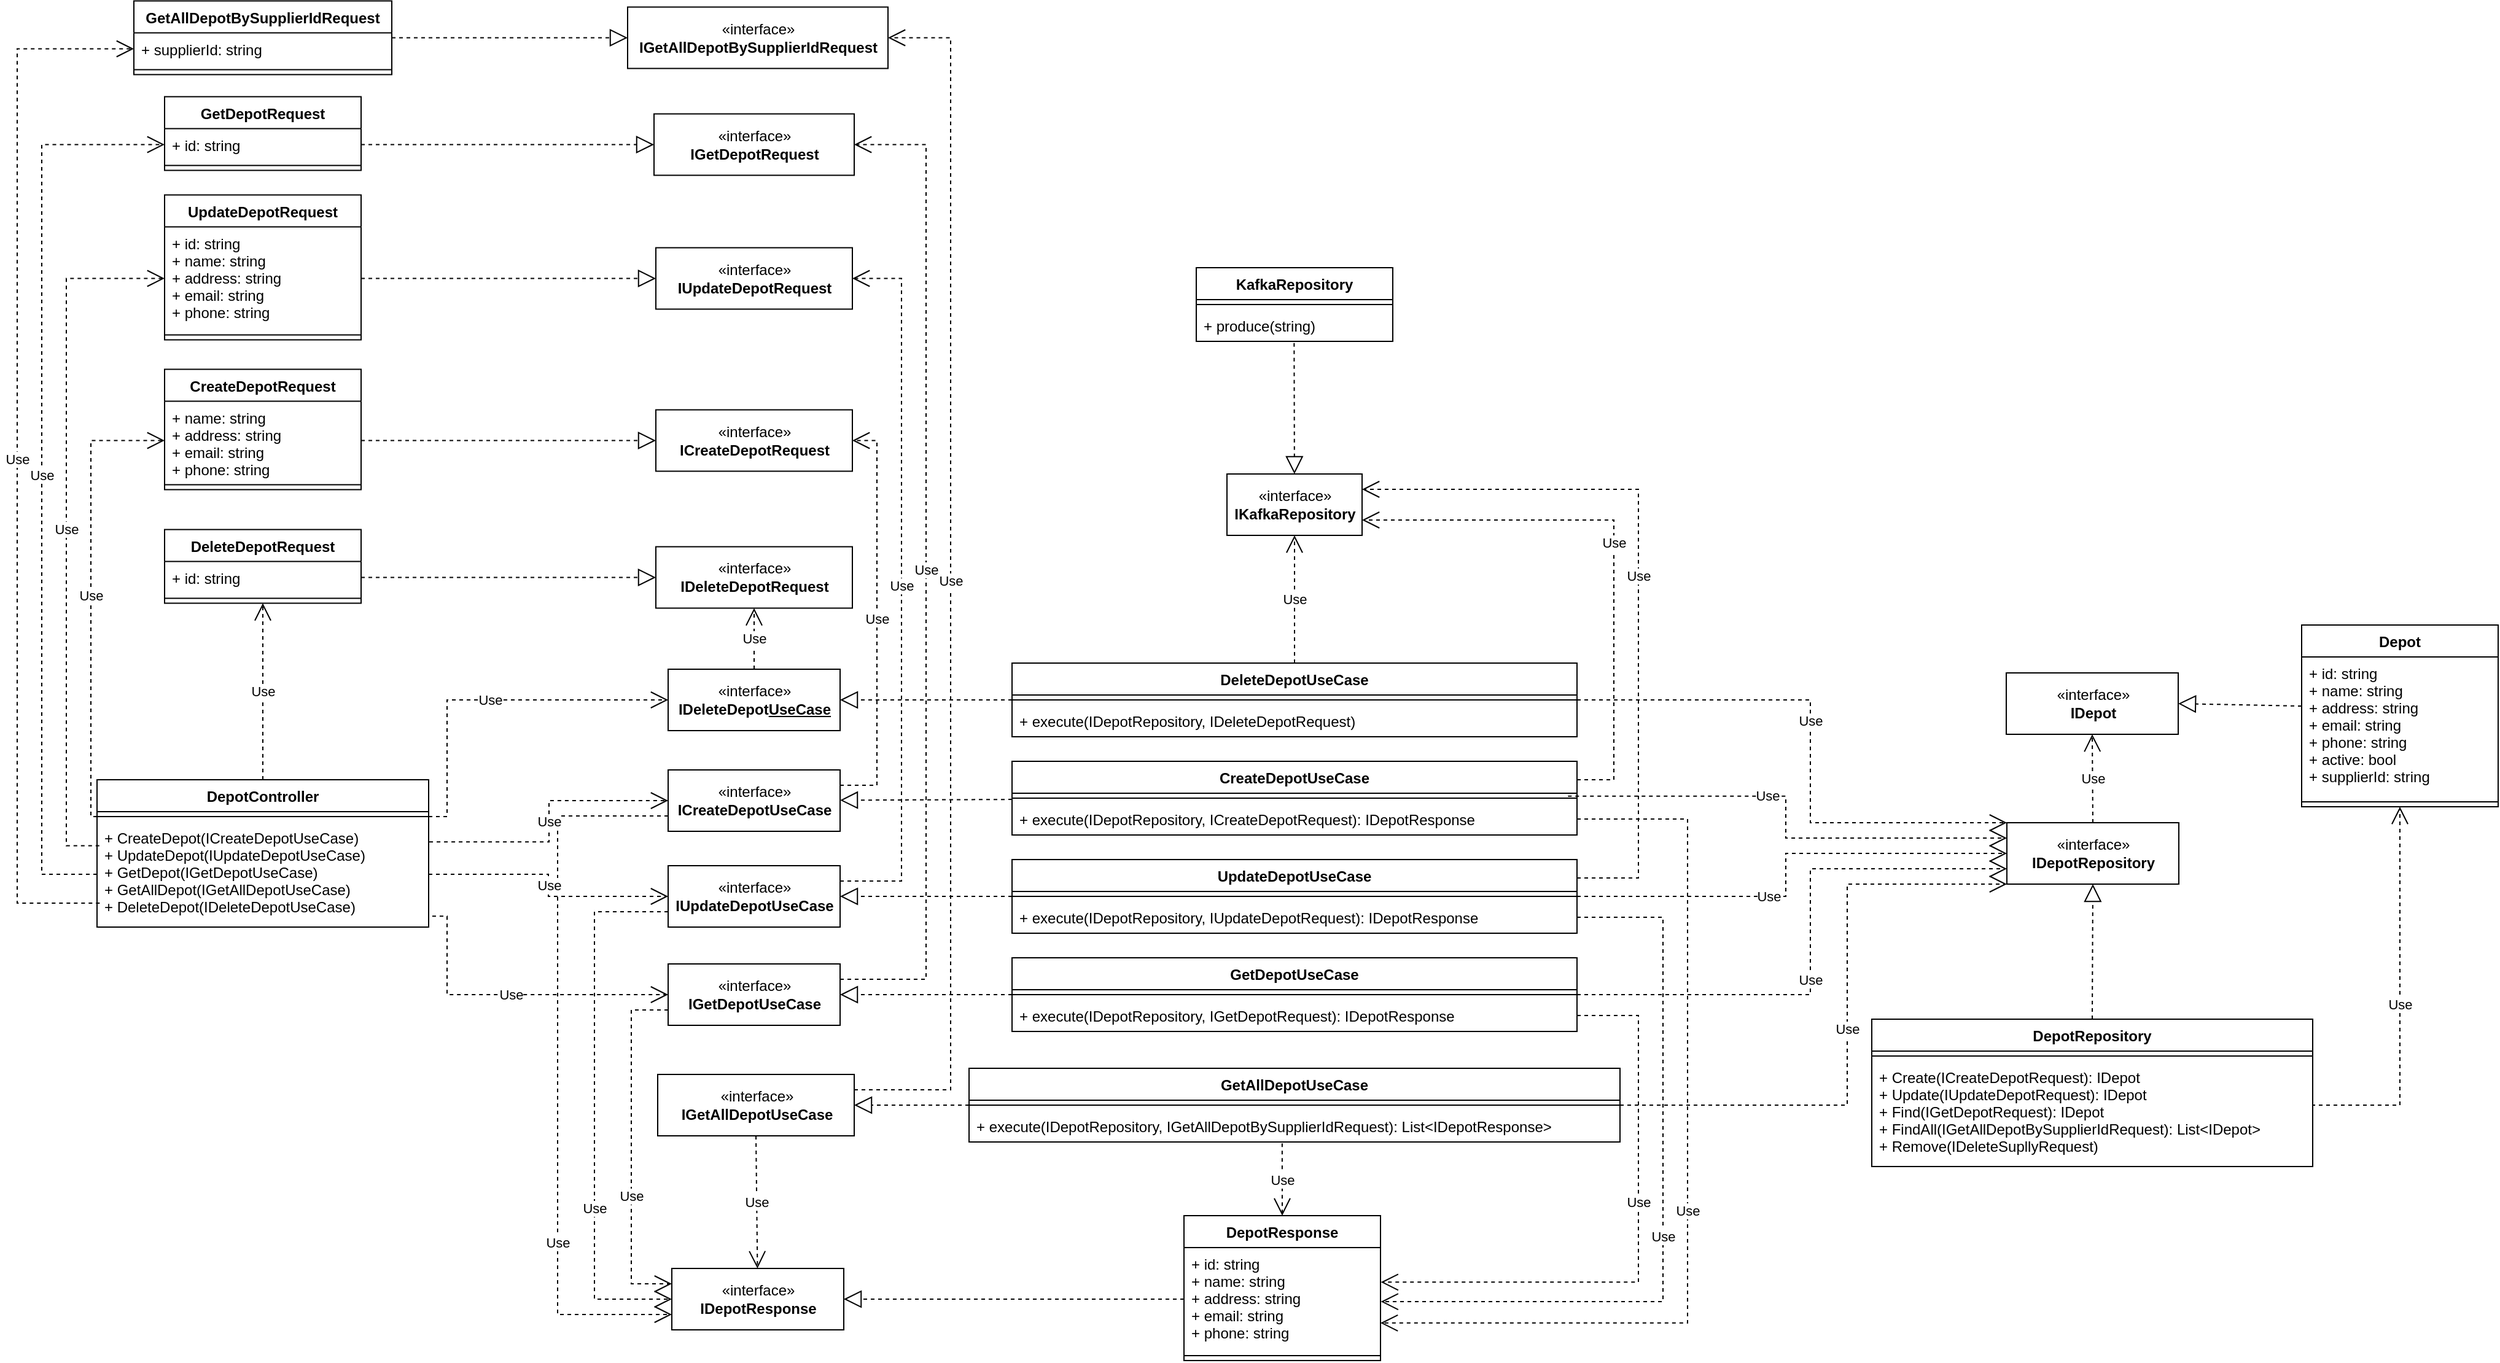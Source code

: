 <mxfile version="17.4.1" type="device"><diagram id="U5v0scINlblWdNUU003D" name="Page-1"><mxGraphModel dx="3669" dy="3368" grid="1" gridSize="10" guides="1" tooltips="1" connect="1" arrows="1" fold="1" page="1" pageScale="1" pageWidth="827" pageHeight="1169" math="0" shadow="0"><root><mxCell id="0"/><mxCell id="1" parent="0"/><mxCell id="iIxhcLEdPc7JmjUrjDiL-1" value="" style="endArrow=block;dashed=1;endFill=0;endSize=12;html=1;rounded=0;exitX=0;exitY=0.5;exitDx=0;exitDy=0;entryX=1;entryY=0.5;entryDx=0;entryDy=0;" parent="1" source="iIxhcLEdPc7JmjUrjDiL-48" target="iIxhcLEdPc7JmjUrjDiL-2" edge="1"><mxGeometry width="160" relative="1" as="geometry"><mxPoint x="-690" y="-1327" as="sourcePoint"/><mxPoint x="-260" y="-1120" as="targetPoint"/></mxGeometry></mxCell><mxCell id="iIxhcLEdPc7JmjUrjDiL-2" value="«interface»&lt;br&gt;&lt;b&gt;IDepotResponse&lt;/b&gt;" style="html=1;" parent="1" vertex="1"><mxGeometry x="-897" y="-1297" width="140" height="50" as="geometry"/></mxCell><mxCell id="iIxhcLEdPc7JmjUrjDiL-3" value="" style="endArrow=block;dashed=1;endFill=0;endSize=12;html=1;rounded=0;" parent="1" source="iIxhcLEdPc7JmjUrjDiL-10" target="iIxhcLEdPc7JmjUrjDiL-21" edge="1"><mxGeometry width="160" relative="1" as="geometry"><mxPoint x="-330" y="-1570" as="sourcePoint"/><mxPoint x="-170" y="-1570" as="targetPoint"/></mxGeometry></mxCell><mxCell id="iIxhcLEdPc7JmjUrjDiL-4" value="" style="endArrow=block;dashed=1;endFill=0;endSize=12;html=1;rounded=0;" parent="1" source="iIxhcLEdPc7JmjUrjDiL-7" target="iIxhcLEdPc7JmjUrjDiL-20" edge="1"><mxGeometry width="160" relative="1" as="geometry"><mxPoint x="-680" y="-1610" as="sourcePoint"/><mxPoint x="-520" y="-1610" as="targetPoint"/></mxGeometry></mxCell><mxCell id="iIxhcLEdPc7JmjUrjDiL-5" value="" style="endArrow=block;dashed=1;endFill=0;endSize=12;html=1;rounded=0;" parent="1" source="iIxhcLEdPc7JmjUrjDiL-13" target="iIxhcLEdPc7JmjUrjDiL-22" edge="1"><mxGeometry width="160" relative="1" as="geometry"><mxPoint x="-330" y="-1570" as="sourcePoint"/><mxPoint x="-170" y="-1570" as="targetPoint"/></mxGeometry></mxCell><mxCell id="iIxhcLEdPc7JmjUrjDiL-6" value="" style="endArrow=block;dashed=1;endFill=0;endSize=12;html=1;rounded=0;" parent="1" source="iIxhcLEdPc7JmjUrjDiL-16" target="iIxhcLEdPc7JmjUrjDiL-23" edge="1"><mxGeometry width="160" relative="1" as="geometry"><mxPoint x="-330" y="-1570" as="sourcePoint"/><mxPoint x="-170" y="-1570" as="targetPoint"/></mxGeometry></mxCell><mxCell id="iIxhcLEdPc7JmjUrjDiL-7" value="CreateDepotUseCase" style="swimlane;fontStyle=1;align=center;verticalAlign=top;childLayout=stackLayout;horizontal=1;startSize=26;horizontalStack=0;resizeParent=1;resizeParentMax=0;resizeLast=0;collapsible=1;marginBottom=0;" parent="1" vertex="1"><mxGeometry x="-620" y="-1710" width="460" height="60" as="geometry"/></mxCell><mxCell id="iIxhcLEdPc7JmjUrjDiL-8" value="" style="line;strokeWidth=1;fillColor=none;align=left;verticalAlign=middle;spacingTop=-1;spacingLeft=3;spacingRight=3;rotatable=0;labelPosition=right;points=[];portConstraint=eastwest;" parent="iIxhcLEdPc7JmjUrjDiL-7" vertex="1"><mxGeometry y="26" width="460" height="8" as="geometry"/></mxCell><mxCell id="iIxhcLEdPc7JmjUrjDiL-9" value="+ execute(IDepotRepository, ICreateDepotRequest): IDepotResponse" style="text;strokeColor=none;fillColor=none;align=left;verticalAlign=top;spacingLeft=4;spacingRight=4;overflow=hidden;rotatable=0;points=[[0,0.5],[1,0.5]];portConstraint=eastwest;" parent="iIxhcLEdPc7JmjUrjDiL-7" vertex="1"><mxGeometry y="34" width="460" height="26" as="geometry"/></mxCell><mxCell id="iIxhcLEdPc7JmjUrjDiL-10" value="UpdateDepotUseCase" style="swimlane;fontStyle=1;align=center;verticalAlign=top;childLayout=stackLayout;horizontal=1;startSize=26;horizontalStack=0;resizeParent=1;resizeParentMax=0;resizeLast=0;collapsible=1;marginBottom=0;" parent="1" vertex="1"><mxGeometry x="-620" y="-1630" width="460" height="60" as="geometry"/></mxCell><mxCell id="iIxhcLEdPc7JmjUrjDiL-11" value="" style="line;strokeWidth=1;fillColor=none;align=left;verticalAlign=middle;spacingTop=-1;spacingLeft=3;spacingRight=3;rotatable=0;labelPosition=right;points=[];portConstraint=eastwest;" parent="iIxhcLEdPc7JmjUrjDiL-10" vertex="1"><mxGeometry y="26" width="460" height="8" as="geometry"/></mxCell><mxCell id="iIxhcLEdPc7JmjUrjDiL-12" value="+ execute(IDepotRepository, IUpdateDepotRequest): IDepotResponse" style="text;strokeColor=none;fillColor=none;align=left;verticalAlign=top;spacingLeft=4;spacingRight=4;overflow=hidden;rotatable=0;points=[[0,0.5],[1,0.5]];portConstraint=eastwest;" parent="iIxhcLEdPc7JmjUrjDiL-10" vertex="1"><mxGeometry y="34" width="460" height="26" as="geometry"/></mxCell><mxCell id="iIxhcLEdPc7JmjUrjDiL-13" value="GetDepotUseCase" style="swimlane;fontStyle=1;align=center;verticalAlign=top;childLayout=stackLayout;horizontal=1;startSize=26;horizontalStack=0;resizeParent=1;resizeParentMax=0;resizeLast=0;collapsible=1;marginBottom=0;" parent="1" vertex="1"><mxGeometry x="-620" y="-1550" width="460" height="60" as="geometry"/></mxCell><mxCell id="iIxhcLEdPc7JmjUrjDiL-14" value="" style="line;strokeWidth=1;fillColor=none;align=left;verticalAlign=middle;spacingTop=-1;spacingLeft=3;spacingRight=3;rotatable=0;labelPosition=right;points=[];portConstraint=eastwest;" parent="iIxhcLEdPc7JmjUrjDiL-13" vertex="1"><mxGeometry y="26" width="460" height="8" as="geometry"/></mxCell><mxCell id="iIxhcLEdPc7JmjUrjDiL-15" value="+ execute(IDepotRepository, IGetDepotRequest): IDepotResponse" style="text;strokeColor=none;fillColor=none;align=left;verticalAlign=top;spacingLeft=4;spacingRight=4;overflow=hidden;rotatable=0;points=[[0,0.5],[1,0.5]];portConstraint=eastwest;" parent="iIxhcLEdPc7JmjUrjDiL-13" vertex="1"><mxGeometry y="34" width="460" height="26" as="geometry"/></mxCell><mxCell id="iIxhcLEdPc7JmjUrjDiL-16" value="DeleteDepotUseCase" style="swimlane;fontStyle=1;align=center;verticalAlign=top;childLayout=stackLayout;horizontal=1;startSize=26;horizontalStack=0;resizeParent=1;resizeParentMax=0;resizeLast=0;collapsible=1;marginBottom=0;" parent="1" vertex="1"><mxGeometry x="-620" y="-1790" width="460" height="60" as="geometry"/></mxCell><mxCell id="iIxhcLEdPc7JmjUrjDiL-17" value="" style="line;strokeWidth=1;fillColor=none;align=left;verticalAlign=middle;spacingTop=-1;spacingLeft=3;spacingRight=3;rotatable=0;labelPosition=right;points=[];portConstraint=eastwest;" parent="iIxhcLEdPc7JmjUrjDiL-16" vertex="1"><mxGeometry y="26" width="460" height="8" as="geometry"/></mxCell><mxCell id="iIxhcLEdPc7JmjUrjDiL-18" value="+ execute(IDepotRepository, IDeleteDepotRequest)" style="text;strokeColor=none;fillColor=none;align=left;verticalAlign=top;spacingLeft=4;spacingRight=4;overflow=hidden;rotatable=0;points=[[0,0.5],[1,0.5]];portConstraint=eastwest;" parent="iIxhcLEdPc7JmjUrjDiL-16" vertex="1"><mxGeometry y="34" width="460" height="26" as="geometry"/></mxCell><mxCell id="iIxhcLEdPc7JmjUrjDiL-19" value="&lt;span style=&quot;color: rgba(0 , 0 , 0 , 0) ; font-family: monospace ; font-size: 0px&quot;&gt;%3CmxGraphModel%3E%3Croot%3E%3CmxCell%20id%3D%220%22%2F%3E%3CmxCell%20id%3D%221%22%20parent%3D%220%22%2F%3E%3CmxCell%20id%3D%222%22%20value%3D%22%C2%ABinterface%C2%BB%26lt%3Bbr%26gt%3B%26lt%3Bb%26gt%3BICreateDepotRequest%26lt%3B%2Fb%26gt%3B%22%20style%3D%22html%3D1%3B%22%20vertex%3D%221%22%20parent%3D%221%22%3E%3CmxGeometry%20x%3D%22-1110%22%20y%3D%22-2160%22%20width%3D%22140%22%20height%3D%2250%22%20as%3D%22geometry%22%2F%3E%3C%2FmxCell%3E%3CmxCell%20id%3D%223%22%20value%3D%22%C2%ABinterface%C2%BB%26lt%3Bbr%26gt%3B%26lt%3Bb%26gt%3BIGetDepotRequest%26lt%3B%2Fb%26gt%3B%22%20style%3D%22html%3D1%3B%22%20vertex%3D%221%22%20parent%3D%221%22%3E%3CmxGeometry%20x%3D%22-1110%22%20y%3D%22-2040%22%20width%3D%22140%22%20height%3D%2250%22%20as%3D%22geometry%22%2F%3E%3C%2FmxCell%3E%3CmxCell%20id%3D%224%22%20value%3D%22%C2%ABinterface%C2%BB%26lt%3Bbr%26gt%3B%26lt%3Bb%26gt%3BIUpdateDepotR%26lt%3B%2Fb%26gt%3B%26lt%3Bspan%20style%3D%26quot%3Bcolor%3A%20rgba(0%20%2C%200%20%2C%200%20%2C%200)%20%3B%20font-family%3A%20monospace%20%3B%20font-size%3A%200px%26quot%3B%26gt%3B%253CmxGraphModel%253E%253Croot%253E%253CmxCell%2520id%253D%25220%2522%252F%253E%253CmxCell%2520id%253D%25221%2522%2520parent%253D%25220%2522%252F%253E%253CmxCell%2520id%253D%25222%2522%2520value%253D%2522%25C2%25ABinterface%25C2%25BB%2526lt%253Bbr%2526gt%253B%2526lt%253Bb%2526gt%253BICreateDepotRequest%2526lt%253B%252Fb%2526gt%253B%2522%2520style%253D%2522html%253D1%253B%2522%2520vertex%253D%25221%2522%2520parent%253D%25221%2522%253E%253CmxGeometry%2520x%253D%2522-790%2522%2520y%253D%2522-1310%2522%2520width%253D%2522140%2522%2520height%253D%252250%2522%2520as%253D%2522geometry%2522%252F%253E%253C%252FmxCell%253E%253C%252Froot%253E%253C%252FmxGraphModel%253E%26lt%3B%2Fspan%26gt%3B%26lt%3Bb%26gt%3B%26lt%3Bbr%26gt%3Bequest%26lt%3B%2Fb%26gt%3B%22%20style%3D%22html%3D1%3B%22%20vertex%3D%221%22%20parent%3D%221%22%3E%3CmxGeometry%20x%3D%22-1110%22%20y%3D%22-2100%22%20width%3D%22140%22%20height%3D%2250%22%20as%3D%22geometry%22%2F%3E%3C%2FmxCell%3E%3CmxCell%20id%3D%225%22%20value%3D%22%C2%ABinterface%C2%BB%26lt%3Bbr%26gt%3B%26lt%3Bb%26gt%3BIDeleteDepotRequest%26lt%3B%2Fb%26gt%3B%22%20style%3D%22html%3D1%3B%22%20vertex%3D%221%22%20parent%3D%221%22%3E%3CmxGeometry%20x%3D%22-1110%22%20y%3D%22-1980%22%20width%3D%22140%22%20height%3D%2250%22%20as%3D%22geometry%22%2F%3E%3C%2FmxCell%3E%3C%2Froot%3E%3C%2FmxGraphModel%3E&lt;/span&gt;" style="html=1;strokeColor=none;resizeWidth=1;resizeHeight=1;fillColor=none;part=1;connectable=0;allowArrows=0;deletable=0;" parent="1" vertex="1"><mxGeometry x="-940" y="-1800" width="230.0" height="224" as="geometry"><mxPoint y="30" as="offset"/></mxGeometry></mxCell><mxCell id="iIxhcLEdPc7JmjUrjDiL-20" value="«interface»&lt;br&gt;&lt;b&gt;ICreateDepotUseCase&lt;/b&gt;" style="html=1;" parent="1" vertex="1"><mxGeometry x="-900" y="-1703" width="140" height="50" as="geometry"/></mxCell><mxCell id="iIxhcLEdPc7JmjUrjDiL-21" value="«interface»&lt;br&gt;&lt;b&gt;IUpdateDepotUseCase&lt;/b&gt;&lt;span style=&quot;color: rgba(0 , 0 , 0 , 0) ; font-family: monospace ; font-size: 0px&quot;&gt;%3CmxGraphModel%3E%3Croot%3E%3CmxCell%20id%3D%220%22%2F%3E%3CmxCell%20id%3D%221%22%20parent%3D%220%22%2F%3E%3CmxCell%20id%3D%222%22%20value%3D%22%C2%ABinterface%C2%BB%26lt%3Bbr%26gt%3B%26lt%3Bb%26gt%3BICreateDepotRequest%26lt%3B%2Fb%26gt%3B%22%20style%3D%22html%3D1%3B%22%20vertex%3D%221%22%20parent%3D%221%22%3E%3CmxGeometry%20x%3D%22-790%22%20y%3D%22-1310%22%20width%3D%22140%22%20height%3D%2250%22%20as%3D%22geometry%22%2F%3E%3C%2FmxCell%3E%3C%2Froot%3E%3C%2FmxGraphMom&lt;/span&gt;&lt;b&gt;&lt;br&gt;&lt;/b&gt;" style="html=1;" parent="1" vertex="1"><mxGeometry x="-900" y="-1625" width="140" height="50" as="geometry"/></mxCell><mxCell id="iIxhcLEdPc7JmjUrjDiL-22" value="«interface»&lt;br&gt;&lt;b&gt;IGetDepotUseCase&lt;/b&gt;" style="html=1;" parent="1" vertex="1"><mxGeometry x="-900" y="-1545" width="140" height="50" as="geometry"/></mxCell><mxCell id="iIxhcLEdPc7JmjUrjDiL-23" value="«interface»&lt;br&gt;&lt;b&gt;IDeleteDepot&lt;u&gt;UseCase&lt;/u&gt;&lt;/b&gt;" style="html=1;" parent="1" vertex="1"><mxGeometry x="-900" y="-1785" width="140" height="50" as="geometry"/></mxCell><mxCell id="iIxhcLEdPc7JmjUrjDiL-24" value="Use" style="endArrow=open;endSize=12;dashed=1;html=1;rounded=0;exitX=0;exitY=0.75;exitDx=0;exitDy=0;edgeStyle=elbowEdgeStyle;entryX=0;entryY=0.75;entryDx=0;entryDy=0;" parent="1" source="iIxhcLEdPc7JmjUrjDiL-20" target="iIxhcLEdPc7JmjUrjDiL-2" edge="1"><mxGeometry x="0.485" width="160" relative="1" as="geometry"><mxPoint x="-1180" y="-1650" as="sourcePoint"/><mxPoint x="-930" y="-1260" as="targetPoint"/><Array as="points"><mxPoint x="-990" y="-1620"/><mxPoint x="-980" y="-1400"/><mxPoint x="-910" y="-1220"/><mxPoint x="-930" y="-1430"/><mxPoint x="-920" y="-1670"/><mxPoint x="-910" y="-1690"/><mxPoint x="-900" y="-1570"/></Array><mxPoint as="offset"/></mxGeometry></mxCell><mxCell id="iIxhcLEdPc7JmjUrjDiL-25" value="Use" style="endArrow=open;endSize=12;dashed=1;html=1;rounded=0;exitX=0;exitY=0.75;exitDx=0;exitDy=0;edgeStyle=elbowEdgeStyle;entryX=0;entryY=0.5;entryDx=0;entryDy=0;" parent="1" source="iIxhcLEdPc7JmjUrjDiL-21" target="iIxhcLEdPc7JmjUrjDiL-2" edge="1"><mxGeometry x="0.376" width="160" relative="1" as="geometry"><mxPoint x="-1040" y="-1460" as="sourcePoint"/><mxPoint x="-950" y="-1240" as="targetPoint"/><Array as="points"><mxPoint x="-960" y="-1410"/><mxPoint x="-950" y="-1450"/><mxPoint x="-950" y="-1420"/><mxPoint x="-930" y="-1500"/><mxPoint x="-920" y="-1529"/></Array><mxPoint as="offset"/></mxGeometry></mxCell><mxCell id="iIxhcLEdPc7JmjUrjDiL-26" value="Use" style="endArrow=open;endSize=12;dashed=1;html=1;rounded=0;exitX=0;exitY=0.75;exitDx=0;exitDy=0;edgeStyle=elbowEdgeStyle;entryX=0;entryY=0.25;entryDx=0;entryDy=0;" parent="1" source="iIxhcLEdPc7JmjUrjDiL-22" target="iIxhcLEdPc7JmjUrjDiL-2" edge="1"><mxGeometry x="0.264" width="160" relative="1" as="geometry"><mxPoint x="-1040" y="-1460" as="sourcePoint"/><mxPoint x="-970" y="-1190" as="targetPoint"/><Array as="points"><mxPoint x="-930" y="-1400"/><mxPoint x="-830" y="-1380"/><mxPoint x="-940" y="-1400"/><mxPoint x="-970" y="-1390"/><mxPoint x="-990" y="-1410"/><mxPoint x="-950" y="-1490"/><mxPoint x="-940" y="-1490"/></Array><mxPoint as="offset"/></mxGeometry></mxCell><mxCell id="iIxhcLEdPc7JmjUrjDiL-27" value="Use" style="endArrow=open;endSize=12;dashed=1;html=1;rounded=0;exitX=0.984;exitY=0.3;exitDx=0;exitDy=0;entryX=0;entryY=0.25;entryDx=0;entryDy=0;edgeStyle=elbowEdgeStyle;exitPerimeter=0;" parent="1" source="iIxhcLEdPc7JmjUrjDiL-8" target="iIxhcLEdPc7JmjUrjDiL-74" edge="1"><mxGeometry x="-0.17" width="160" relative="1" as="geometry"><mxPoint x="-330" y="-1660" as="sourcePoint"/><mxPoint x="-170" y="-1660" as="targetPoint"/><Array as="points"><mxPoint x="10" y="-1660"/><mxPoint x="10" y="-1730"/></Array><mxPoint as="offset"/></mxGeometry></mxCell><mxCell id="iIxhcLEdPc7JmjUrjDiL-28" value="Use" style="endArrow=open;endSize=12;dashed=1;html=1;rounded=0;exitX=1;exitY=0.5;exitDx=0;exitDy=0;entryX=0;entryY=0.5;entryDx=0;entryDy=0;edgeStyle=elbowEdgeStyle;" parent="1" source="iIxhcLEdPc7JmjUrjDiL-10" target="iIxhcLEdPc7JmjUrjDiL-74" edge="1"><mxGeometry x="-0.193" width="160" relative="1" as="geometry"><mxPoint x="-320" y="-1650" as="sourcePoint"/><mxPoint x="-160" y="-1650" as="targetPoint"/><Array as="points"><mxPoint x="10" y="-1620"/></Array><mxPoint as="offset"/></mxGeometry></mxCell><mxCell id="iIxhcLEdPc7JmjUrjDiL-29" value="Use" style="endArrow=open;endSize=12;dashed=1;html=1;rounded=0;exitX=1;exitY=0.5;exitDx=0;exitDy=0;entryX=0;entryY=0.75;entryDx=0;entryDy=0;edgeStyle=elbowEdgeStyle;" parent="1" source="iIxhcLEdPc7JmjUrjDiL-13" target="iIxhcLEdPc7JmjUrjDiL-74" edge="1"><mxGeometry x="-0.104" width="160" relative="1" as="geometry"><mxPoint x="-310" y="-1640" as="sourcePoint"/><mxPoint x="-150" y="-1640" as="targetPoint"/><Array as="points"><mxPoint x="30" y="-1550"/><mxPoint x="-20" y="-1630"/><mxPoint x="-270" y="-1630"/></Array><mxPoint as="offset"/></mxGeometry></mxCell><mxCell id="iIxhcLEdPc7JmjUrjDiL-30" value="Use" style="endArrow=open;endSize=12;dashed=1;html=1;rounded=0;edgeStyle=elbowEdgeStyle;exitX=1;exitY=0.5;exitDx=0;exitDy=0;entryX=0;entryY=0;entryDx=0;entryDy=0;" parent="1" source="iIxhcLEdPc7JmjUrjDiL-16" target="iIxhcLEdPc7JmjUrjDiL-74" edge="1"><mxGeometry x="-0.08" width="160" relative="1" as="geometry"><mxPoint x="-290" y="-1560" as="sourcePoint"/><mxPoint x="140" y="-1760" as="targetPoint"/><Array as="points"><mxPoint x="30" y="-1700"/><mxPoint x="20" y="-1570"/></Array><mxPoint as="offset"/></mxGeometry></mxCell><mxCell id="iIxhcLEdPc7JmjUrjDiL-31" value="DeleteDepotRequest" style="swimlane;fontStyle=1;align=center;verticalAlign=top;childLayout=stackLayout;horizontal=1;startSize=26;horizontalStack=0;resizeParent=1;resizeParentMax=0;resizeLast=0;collapsible=1;marginBottom=0;" parent="1" vertex="1"><mxGeometry x="-1310" y="-1898.75" width="160" height="60" as="geometry"/></mxCell><mxCell id="iIxhcLEdPc7JmjUrjDiL-32" value="+ id: string" style="text;strokeColor=none;fillColor=none;align=left;verticalAlign=top;spacingLeft=4;spacingRight=4;overflow=hidden;rotatable=0;points=[[0,0.5],[1,0.5]];portConstraint=eastwest;" parent="iIxhcLEdPc7JmjUrjDiL-31" vertex="1"><mxGeometry y="26" width="160" height="26" as="geometry"/></mxCell><mxCell id="iIxhcLEdPc7JmjUrjDiL-33" value="" style="line;strokeWidth=1;fillColor=none;align=left;verticalAlign=middle;spacingTop=-1;spacingLeft=3;spacingRight=3;rotatable=0;labelPosition=right;points=[];portConstraint=eastwest;" parent="iIxhcLEdPc7JmjUrjDiL-31" vertex="1"><mxGeometry y="52" width="160" height="8" as="geometry"/></mxCell><mxCell id="iIxhcLEdPc7JmjUrjDiL-34" style="edgeStyle=elbowEdgeStyle;rounded=0;orthogonalLoop=1;jettySize=auto;html=1;exitX=0.5;exitY=0;exitDx=0;exitDy=0;" parent="1" source="iIxhcLEdPc7JmjUrjDiL-31" target="iIxhcLEdPc7JmjUrjDiL-31" edge="1"><mxGeometry relative="1" as="geometry"/></mxCell><mxCell id="iIxhcLEdPc7JmjUrjDiL-35" value="GetDepotRequest" style="swimlane;fontStyle=1;align=center;verticalAlign=top;childLayout=stackLayout;horizontal=1;startSize=26;horizontalStack=0;resizeParent=1;resizeParentMax=0;resizeLast=0;collapsible=1;marginBottom=0;" parent="1" vertex="1"><mxGeometry x="-1310" y="-2251.25" width="160" height="60" as="geometry"/></mxCell><mxCell id="iIxhcLEdPc7JmjUrjDiL-36" value="+ id: string" style="text;strokeColor=none;fillColor=none;align=left;verticalAlign=top;spacingLeft=4;spacingRight=4;overflow=hidden;rotatable=0;points=[[0,0.5],[1,0.5]];portConstraint=eastwest;" parent="iIxhcLEdPc7JmjUrjDiL-35" vertex="1"><mxGeometry y="26" width="160" height="26" as="geometry"/></mxCell><mxCell id="iIxhcLEdPc7JmjUrjDiL-37" value="" style="line;strokeWidth=1;fillColor=none;align=left;verticalAlign=middle;spacingTop=-1;spacingLeft=3;spacingRight=3;rotatable=0;labelPosition=right;points=[];portConstraint=eastwest;" parent="iIxhcLEdPc7JmjUrjDiL-35" vertex="1"><mxGeometry y="52" width="160" height="8" as="geometry"/></mxCell><mxCell id="iIxhcLEdPc7JmjUrjDiL-38" value="UpdateDepotRequest" style="swimlane;fontStyle=1;align=center;verticalAlign=top;childLayout=stackLayout;horizontal=1;startSize=26;horizontalStack=0;resizeParent=1;resizeParentMax=0;resizeLast=0;collapsible=1;marginBottom=0;" parent="1" vertex="1"><mxGeometry x="-1310" y="-2171.25" width="160" height="118" as="geometry"/></mxCell><mxCell id="iIxhcLEdPc7JmjUrjDiL-39" value="+ id: string&#10;+ name: string&#10;+ address: string&#10;+ email: string&#10;+ phone: string" style="text;strokeColor=none;fillColor=none;align=left;verticalAlign=top;spacingLeft=4;spacingRight=4;overflow=hidden;rotatable=0;points=[[0,0.5],[1,0.5]];portConstraint=eastwest;" parent="iIxhcLEdPc7JmjUrjDiL-38" vertex="1"><mxGeometry y="26" width="160" height="84" as="geometry"/></mxCell><mxCell id="iIxhcLEdPc7JmjUrjDiL-40" value="" style="line;strokeWidth=1;fillColor=none;align=left;verticalAlign=middle;spacingTop=-1;spacingLeft=3;spacingRight=3;rotatable=0;labelPosition=right;points=[];portConstraint=eastwest;" parent="iIxhcLEdPc7JmjUrjDiL-38" vertex="1"><mxGeometry y="110" width="160" height="8" as="geometry"/></mxCell><mxCell id="iIxhcLEdPc7JmjUrjDiL-41" value="CreateDepotRequest" style="swimlane;fontStyle=1;align=center;verticalAlign=top;childLayout=stackLayout;horizontal=1;startSize=26;horizontalStack=0;resizeParent=1;resizeParentMax=0;resizeLast=0;collapsible=1;marginBottom=0;" parent="1" vertex="1"><mxGeometry x="-1310" y="-2029.25" width="160" height="98" as="geometry"/></mxCell><mxCell id="iIxhcLEdPc7JmjUrjDiL-42" value="+ name: string&#10;+ address: string&#10;+ email: string&#10;+ phone: string" style="text;strokeColor=none;fillColor=none;align=left;verticalAlign=top;spacingLeft=4;spacingRight=4;overflow=hidden;rotatable=0;points=[[0,0.5],[1,0.5]];portConstraint=eastwest;" parent="iIxhcLEdPc7JmjUrjDiL-41" vertex="1"><mxGeometry y="26" width="160" height="64" as="geometry"/></mxCell><mxCell id="iIxhcLEdPc7JmjUrjDiL-43" value="" style="line;strokeWidth=1;fillColor=none;align=left;verticalAlign=middle;spacingTop=-1;spacingLeft=3;spacingRight=3;rotatable=0;labelPosition=right;points=[];portConstraint=eastwest;" parent="iIxhcLEdPc7JmjUrjDiL-41" vertex="1"><mxGeometry y="90" width="160" height="8" as="geometry"/></mxCell><mxCell id="iIxhcLEdPc7JmjUrjDiL-44" value="Use" style="endArrow=open;endSize=12;dashed=1;html=1;rounded=0;exitX=1;exitY=0.5;exitDx=0;exitDy=0;entryX=1.002;entryY=0.335;entryDx=0;entryDy=0;edgeStyle=elbowEdgeStyle;entryPerimeter=0;" parent="1" source="iIxhcLEdPc7JmjUrjDiL-15" target="iIxhcLEdPc7JmjUrjDiL-48" edge="1"><mxGeometry x="-0.153" width="160" relative="1" as="geometry"><mxPoint x="-470" y="-1460" as="sourcePoint"/><mxPoint x="-530" y="-1402" as="targetPoint"/><Array as="points"><mxPoint x="-110" y="-1450"/><mxPoint x="-100" y="-1470"/><mxPoint x="-120" y="-1390"/><mxPoint x="-510" y="-1450"/><mxPoint x="-500" y="-1500"/></Array><mxPoint as="offset"/></mxGeometry></mxCell><mxCell id="iIxhcLEdPc7JmjUrjDiL-45" value="Use" style="endArrow=open;endSize=12;dashed=1;html=1;rounded=0;exitX=1;exitY=0.5;exitDx=0;exitDy=0;entryX=1.002;entryY=0.524;entryDx=0;entryDy=0;edgeStyle=elbowEdgeStyle;entryPerimeter=0;" parent="1" source="iIxhcLEdPc7JmjUrjDiL-12" target="iIxhcLEdPc7JmjUrjDiL-48" edge="1"><mxGeometry x="0.077" width="160" relative="1" as="geometry"><mxPoint x="-540" y="-1540" as="sourcePoint"/><mxPoint x="-530" y="-1387" as="targetPoint"/><Array as="points"><mxPoint x="-90" y="-1560"/><mxPoint x="-110" y="-1560"/><mxPoint x="-120" y="-1410"/><mxPoint x="-130" y="-1440"/><mxPoint x="-140" y="-1480"/><mxPoint x="-480" y="-1500"/></Array><mxPoint as="offset"/></mxGeometry></mxCell><mxCell id="iIxhcLEdPc7JmjUrjDiL-46" value="Use" style="endArrow=open;endSize=12;dashed=1;html=1;rounded=0;exitX=1;exitY=0.5;exitDx=0;exitDy=0;entryX=1;entryY=0.731;entryDx=0;entryDy=0;edgeStyle=elbowEdgeStyle;entryPerimeter=0;" parent="1" source="iIxhcLEdPc7JmjUrjDiL-9" target="iIxhcLEdPc7JmjUrjDiL-48" edge="1"><mxGeometry x="0.093" width="160" relative="1" as="geometry"><mxPoint x="-400" y="-1470" as="sourcePoint"/><mxPoint x="-530" y="-1379.5" as="targetPoint"/><Array as="points"><mxPoint x="-70" y="-1470"/><mxPoint x="-90" y="-1480"/><mxPoint x="-110" y="-1630"/><mxPoint x="-250" y="-1560"/><mxPoint x="-460" y="-1550"/></Array><mxPoint y="-1" as="offset"/></mxGeometry></mxCell><mxCell id="iIxhcLEdPc7JmjUrjDiL-47" value="DepotResponse" style="swimlane;fontStyle=1;align=center;verticalAlign=top;childLayout=stackLayout;horizontal=1;startSize=26;horizontalStack=0;resizeParent=1;resizeParentMax=0;resizeLast=0;collapsible=1;marginBottom=0;" parent="1" vertex="1"><mxGeometry x="-480" y="-1340" width="160" height="118" as="geometry"/></mxCell><mxCell id="iIxhcLEdPc7JmjUrjDiL-48" value="+ id: string&#10;+ name: string&#10;+ address: string&#10;+ email: string&#10;+ phone: string" style="text;strokeColor=none;fillColor=none;align=left;verticalAlign=top;spacingLeft=4;spacingRight=4;overflow=hidden;rotatable=0;points=[[0,0.5],[1,0.5]];portConstraint=eastwest;" parent="iIxhcLEdPc7JmjUrjDiL-47" vertex="1"><mxGeometry y="26" width="160" height="84" as="geometry"/></mxCell><mxCell id="iIxhcLEdPc7JmjUrjDiL-49" value="" style="line;strokeWidth=1;fillColor=none;align=left;verticalAlign=middle;spacingTop=-1;spacingLeft=3;spacingRight=3;rotatable=0;labelPosition=right;points=[];portConstraint=eastwest;" parent="iIxhcLEdPc7JmjUrjDiL-47" vertex="1"><mxGeometry y="110" width="160" height="8" as="geometry"/></mxCell><mxCell id="iIxhcLEdPc7JmjUrjDiL-50" value="Use" style="endArrow=open;endSize=12;dashed=1;html=1;rounded=0;exitX=0.5;exitY=0;exitDx=0;exitDy=0;entryX=0.5;entryY=1;entryDx=0;entryDy=0;" parent="1" source="iIxhcLEdPc7JmjUrjDiL-74" target="iIxhcLEdPc7JmjUrjDiL-75" edge="1"><mxGeometry width="160" relative="1" as="geometry"><mxPoint x="-18.5" y="-1760" as="sourcePoint"/><mxPoint x="-10" y="-1840" as="targetPoint"/></mxGeometry></mxCell><mxCell id="iIxhcLEdPc7JmjUrjDiL-51" value="«interface»&lt;br&gt;&lt;b&gt;IDeleteDepotRequest&lt;/b&gt;" style="html=1;" parent="1" vertex="1"><mxGeometry x="-910" y="-1884.75" width="160" height="50" as="geometry"/></mxCell><mxCell id="iIxhcLEdPc7JmjUrjDiL-52" value="«interface»&lt;br&gt;&lt;b&gt;ICreateDepotRequest&lt;/b&gt;" style="html=1;" parent="1" vertex="1"><mxGeometry x="-910" y="-1996.25" width="160" height="50" as="geometry"/></mxCell><mxCell id="iIxhcLEdPc7JmjUrjDiL-53" value="«interface»&lt;br&gt;&lt;b&gt;IUpdateDepotR&lt;/b&gt;&lt;span style=&quot;color: rgba(0 , 0 , 0 , 0) ; font-family: monospace ; font-size: 0px&quot;&gt;3CmxGraphModel%3E%3Croot%3E%3CmxCell%20id%3D%220%22%2F%3E%3CmxCell%20id%3D%221%22%20parent%3D%220%22%2F%3E%3CmxCell%20id%3D%222%22%20value%3D%22%C2%ABinterface%C2%BB%26lt%3Bbr%26gt%3B%26lt%3Bb%26gt%3BICreateDepotRequest%26lt%3B%2Fb%26gt%3B%22%20style%3D%22html%3D1%3B%22%20vertex%3D%221%22%20parent%3D%221%22%3E%3CmxGeometry%20x%3D%22-790%22%20y%3D%22-1310%22%20width%3D%22140%22%20height%3D%2250%22%20as%3D%22geometry%22%2F%3E%3C%2FmxCell%3E%3C%2Froot%3E%3C%2FmxGraphModel%3E&lt;/span&gt;&lt;b&gt;equest&lt;/b&gt;" style="html=1;" parent="1" vertex="1"><mxGeometry x="-910" y="-2128.25" width="160" height="50" as="geometry"/></mxCell><mxCell id="iIxhcLEdPc7JmjUrjDiL-54" value="«interface»&lt;br&gt;&lt;b&gt;IGetDepotRequest&lt;/b&gt;" style="html=1;" parent="1" vertex="1"><mxGeometry x="-911.5" y="-2237.25" width="163" height="50" as="geometry"/></mxCell><mxCell id="iIxhcLEdPc7JmjUrjDiL-55" value="Use" style="endArrow=open;endSize=12;dashed=1;html=1;rounded=0;entryX=0.5;entryY=1;entryDx=0;entryDy=0;exitX=0.5;exitY=0;exitDx=0;exitDy=0;" parent="1" source="iIxhcLEdPc7JmjUrjDiL-23" target="iIxhcLEdPc7JmjUrjDiL-51" edge="1"><mxGeometry width="160" relative="1" as="geometry"><mxPoint x="-830" y="-1830" as="sourcePoint"/><mxPoint x="-670" y="-1830" as="targetPoint"/></mxGeometry></mxCell><mxCell id="iIxhcLEdPc7JmjUrjDiL-56" value="DepotController" style="swimlane;fontStyle=1;align=center;verticalAlign=top;childLayout=stackLayout;horizontal=1;startSize=26;horizontalStack=0;resizeParent=1;resizeParentMax=0;resizeLast=0;collapsible=1;marginBottom=0;" parent="1" vertex="1"><mxGeometry x="-1365" y="-1695" width="270" height="120" as="geometry"/></mxCell><mxCell id="iIxhcLEdPc7JmjUrjDiL-57" value="" style="line;strokeWidth=1;fillColor=none;align=left;verticalAlign=middle;spacingTop=-1;spacingLeft=3;spacingRight=3;rotatable=0;labelPosition=right;points=[];portConstraint=eastwest;" parent="iIxhcLEdPc7JmjUrjDiL-56" vertex="1"><mxGeometry y="26" width="270" height="8" as="geometry"/></mxCell><mxCell id="iIxhcLEdPc7JmjUrjDiL-58" value="+ CreateDepot(ICreateDepotUseCase)&#10;+ UpdateDepot(IUpdateDepotUseCase)&#10;+ GetDepot(IGetDepotUseCase)&#10;+ GetAllDepot(IGetAllDepotUseCase)&#10;+ DeleteDepot(IDeleteDepotUseCase)" style="text;strokeColor=none;fillColor=none;align=left;verticalAlign=top;spacingLeft=4;spacingRight=4;overflow=hidden;rotatable=0;points=[[0,0.5],[1,0.5]];portConstraint=eastwest;" parent="iIxhcLEdPc7JmjUrjDiL-56" vertex="1"><mxGeometry y="34" width="270" height="86" as="geometry"/></mxCell><mxCell id="iIxhcLEdPc7JmjUrjDiL-59" value="" style="endArrow=block;dashed=1;endFill=0;endSize=12;html=1;rounded=0;entryX=0;entryY=0.5;entryDx=0;entryDy=0;" parent="1" source="iIxhcLEdPc7JmjUrjDiL-36" target="iIxhcLEdPc7JmjUrjDiL-54" edge="1"><mxGeometry width="160" relative="1" as="geometry"><mxPoint x="-1120" y="-2231.25" as="sourcePoint"/><mxPoint x="-960" y="-2231.25" as="targetPoint"/></mxGeometry></mxCell><mxCell id="iIxhcLEdPc7JmjUrjDiL-60" value="" style="endArrow=block;dashed=1;endFill=0;endSize=12;html=1;rounded=0;exitX=1;exitY=0.5;exitDx=0;exitDy=0;entryX=0;entryY=0.5;entryDx=0;entryDy=0;" parent="1" source="iIxhcLEdPc7JmjUrjDiL-39" target="iIxhcLEdPc7JmjUrjDiL-53" edge="1"><mxGeometry width="160" relative="1" as="geometry"><mxPoint x="-1100" y="-2101.25" as="sourcePoint"/><mxPoint x="-940" y="-2101.25" as="targetPoint"/></mxGeometry></mxCell><mxCell id="iIxhcLEdPc7JmjUrjDiL-61" value="" style="endArrow=block;dashed=1;endFill=0;endSize=12;html=1;rounded=0;exitX=1;exitY=0.5;exitDx=0;exitDy=0;entryX=0;entryY=0.5;entryDx=0;entryDy=0;" parent="1" source="iIxhcLEdPc7JmjUrjDiL-42" target="iIxhcLEdPc7JmjUrjDiL-52" edge="1"><mxGeometry width="160" relative="1" as="geometry"><mxPoint x="-1270" y="-2021.25" as="sourcePoint"/><mxPoint x="-1110" y="-2021.25" as="targetPoint"/></mxGeometry></mxCell><mxCell id="iIxhcLEdPc7JmjUrjDiL-62" value="" style="endArrow=block;dashed=1;endFill=0;endSize=12;html=1;rounded=0;exitX=1;exitY=0.5;exitDx=0;exitDy=0;" parent="1" source="iIxhcLEdPc7JmjUrjDiL-32" target="iIxhcLEdPc7JmjUrjDiL-51" edge="1"><mxGeometry width="160" relative="1" as="geometry"><mxPoint x="-1130" y="-1851.25" as="sourcePoint"/><mxPoint x="-970" y="-1851.25" as="targetPoint"/></mxGeometry></mxCell><mxCell id="iIxhcLEdPc7JmjUrjDiL-63" value="Use" style="endArrow=open;endSize=12;dashed=1;html=1;rounded=0;exitX=1;exitY=0.25;exitDx=0;exitDy=0;entryX=1;entryY=0.5;entryDx=0;entryDy=0;edgeStyle=elbowEdgeStyle;" parent="1" source="iIxhcLEdPc7JmjUrjDiL-20" target="iIxhcLEdPc7JmjUrjDiL-52" edge="1"><mxGeometry width="160" relative="1" as="geometry"><mxPoint x="-630" y="-1870" as="sourcePoint"/><mxPoint x="-470" y="-1870" as="targetPoint"/><Array as="points"><mxPoint x="-730" y="-1860"/></Array></mxGeometry></mxCell><mxCell id="iIxhcLEdPc7JmjUrjDiL-64" value="Use" style="endArrow=open;endSize=12;dashed=1;html=1;rounded=0;exitX=1;exitY=0.25;exitDx=0;exitDy=0;entryX=1;entryY=0.5;entryDx=0;entryDy=0;edgeStyle=elbowEdgeStyle;" parent="1" source="iIxhcLEdPc7JmjUrjDiL-21" target="iIxhcLEdPc7JmjUrjDiL-53" edge="1"><mxGeometry width="160" relative="1" as="geometry"><mxPoint x="-560" y="-1880" as="sourcePoint"/><mxPoint x="-400" y="-1880" as="targetPoint"/><Array as="points"><mxPoint x="-710" y="-1930"/><mxPoint x="-700" y="-1887"/></Array></mxGeometry></mxCell><mxCell id="iIxhcLEdPc7JmjUrjDiL-65" value="Use" style="endArrow=open;endSize=12;dashed=1;html=1;rounded=0;exitX=1;exitY=0.25;exitDx=0;exitDy=0;entryX=1;entryY=0.5;entryDx=0;entryDy=0;edgeStyle=elbowEdgeStyle;" parent="1" source="iIxhcLEdPc7JmjUrjDiL-22" target="iIxhcLEdPc7JmjUrjDiL-54" edge="1"><mxGeometry width="160" relative="1" as="geometry"><mxPoint x="-570" y="-1920" as="sourcePoint"/><mxPoint x="-410" y="-1920" as="targetPoint"/><Array as="points"><mxPoint x="-690" y="-1930"/><mxPoint x="-680" y="-1930"/><mxPoint x="-670" y="-1900"/></Array></mxGeometry></mxCell><mxCell id="iIxhcLEdPc7JmjUrjDiL-66" value="Use" style="endArrow=open;endSize=12;dashed=1;html=1;rounded=0;exitX=0.5;exitY=0;exitDx=0;exitDy=0;entryX=0.5;entryY=1;entryDx=0;entryDy=0;" parent="1" source="iIxhcLEdPc7JmjUrjDiL-56" target="iIxhcLEdPc7JmjUrjDiL-31" edge="1"><mxGeometry width="160" relative="1" as="geometry"><mxPoint x="-1290" y="-1770" as="sourcePoint"/><mxPoint x="-1130" y="-1770" as="targetPoint"/></mxGeometry></mxCell><mxCell id="iIxhcLEdPc7JmjUrjDiL-67" value="Use" style="endArrow=open;endSize=12;dashed=1;html=1;rounded=0;exitX=0;exitY=0.25;exitDx=0;exitDy=0;entryX=0;entryY=0.5;entryDx=0;entryDy=0;edgeStyle=elbowEdgeStyle;" parent="1" source="iIxhcLEdPc7JmjUrjDiL-56" target="iIxhcLEdPc7JmjUrjDiL-42" edge="1"><mxGeometry width="160" relative="1" as="geometry"><mxPoint x="-1440" y="-1780" as="sourcePoint"/><mxPoint x="-1280" y="-1780" as="targetPoint"/><Array as="points"><mxPoint x="-1370" y="-1850"/><mxPoint x="-1360" y="-1770"/><mxPoint x="-1350" y="-1840"/></Array></mxGeometry></mxCell><mxCell id="iIxhcLEdPc7JmjUrjDiL-68" value="Use" style="endArrow=open;endSize=12;dashed=1;html=1;rounded=0;entryX=0;entryY=0.5;entryDx=0;entryDy=0;edgeStyle=elbowEdgeStyle;exitX=0.007;exitY=0.229;exitDx=0;exitDy=0;exitPerimeter=0;" parent="1" source="iIxhcLEdPc7JmjUrjDiL-58" target="iIxhcLEdPc7JmjUrjDiL-39" edge="1"><mxGeometry width="160" relative="1" as="geometry"><mxPoint x="-1320" y="-1647" as="sourcePoint"/><mxPoint x="-1340" y="-1590" as="targetPoint"/><Array as="points"><mxPoint x="-1390" y="-1900"/></Array></mxGeometry></mxCell><mxCell id="iIxhcLEdPc7JmjUrjDiL-69" value="Use" style="endArrow=open;endSize=12;dashed=1;html=1;rounded=0;entryX=0;entryY=0.5;entryDx=0;entryDy=0;exitX=0;exitY=0.5;exitDx=0;exitDy=0;edgeStyle=elbowEdgeStyle;" parent="1" source="iIxhcLEdPc7JmjUrjDiL-58" target="iIxhcLEdPc7JmjUrjDiL-36" edge="1"><mxGeometry width="160" relative="1" as="geometry"><mxPoint x="-1410" y="-1590" as="sourcePoint"/><mxPoint x="-1250" y="-1590" as="targetPoint"/><Array as="points"><mxPoint x="-1410" y="-1770"/><mxPoint x="-1400" y="-1940"/></Array></mxGeometry></mxCell><mxCell id="iIxhcLEdPc7JmjUrjDiL-70" value="Use" style="endArrow=open;endSize=12;dashed=1;html=1;rounded=0;exitX=1;exitY=0.25;exitDx=0;exitDy=0;entryX=0;entryY=0.5;entryDx=0;entryDy=0;edgeStyle=elbowEdgeStyle;" parent="1" source="iIxhcLEdPc7JmjUrjDiL-56" target="iIxhcLEdPc7JmjUrjDiL-23" edge="1"><mxGeometry width="160" relative="1" as="geometry"><mxPoint x="-1150" y="-1560" as="sourcePoint"/><mxPoint x="-990" y="-1560" as="targetPoint"/><Array as="points"><mxPoint x="-1080" y="-1690"/><mxPoint x="-1100" y="-1710"/></Array></mxGeometry></mxCell><mxCell id="iIxhcLEdPc7JmjUrjDiL-71" value="Use" style="endArrow=open;endSize=12;dashed=1;html=1;rounded=0;exitX=1.002;exitY=0.193;exitDx=0;exitDy=0;entryX=0;entryY=0.5;entryDx=0;entryDy=0;edgeStyle=elbowEdgeStyle;exitPerimeter=0;" parent="1" source="iIxhcLEdPc7JmjUrjDiL-58" target="iIxhcLEdPc7JmjUrjDiL-20" edge="1"><mxGeometry width="160" relative="1" as="geometry"><mxPoint x="-1160" y="-1647" as="sourcePoint"/><mxPoint x="-990" y="-1550" as="targetPoint"/></mxGeometry></mxCell><mxCell id="iIxhcLEdPc7JmjUrjDiL-72" value="Use" style="endArrow=open;endSize=12;dashed=1;html=1;rounded=0;entryX=0;entryY=0.5;entryDx=0;entryDy=0;edgeStyle=elbowEdgeStyle;exitX=1;exitY=0.5;exitDx=0;exitDy=0;" parent="1" source="iIxhcLEdPc7JmjUrjDiL-58" target="iIxhcLEdPc7JmjUrjDiL-21" edge="1"><mxGeometry width="160" relative="1" as="geometry"><mxPoint x="-1120" y="-1600" as="sourcePoint"/><mxPoint x="-950" y="-1600" as="targetPoint"/></mxGeometry></mxCell><mxCell id="iIxhcLEdPc7JmjUrjDiL-73" value="Use" style="endArrow=open;endSize=12;dashed=1;html=1;rounded=0;exitX=1.011;exitY=0.897;exitDx=0;exitDy=0;entryX=0;entryY=0.5;entryDx=0;entryDy=0;edgeStyle=elbowEdgeStyle;exitPerimeter=0;" parent="1" source="iIxhcLEdPc7JmjUrjDiL-58" target="iIxhcLEdPc7JmjUrjDiL-22" edge="1"><mxGeometry width="160" relative="1" as="geometry"><mxPoint x="-1160" y="-1580" as="sourcePoint"/><mxPoint x="-1000" y="-1580" as="targetPoint"/><Array as="points"><mxPoint x="-1080" y="-1550"/></Array></mxGeometry></mxCell><mxCell id="iIxhcLEdPc7JmjUrjDiL-74" value="«interface»&lt;br&gt;&lt;b&gt;IDepotRepository&lt;/b&gt;" style="html=1;" parent="1" vertex="1"><mxGeometry x="190" y="-1660" width="140" height="50" as="geometry"/></mxCell><mxCell id="iIxhcLEdPc7JmjUrjDiL-75" value="«interface»&lt;br&gt;&lt;b&gt;IDepot&lt;/b&gt;" style="html=1;" parent="1" vertex="1"><mxGeometry x="189.5" y="-1782" width="140" height="50" as="geometry"/></mxCell><mxCell id="iIxhcLEdPc7JmjUrjDiL-76" value="DepotRepository" style="swimlane;fontStyle=1;align=center;verticalAlign=top;childLayout=stackLayout;horizontal=1;startSize=26;horizontalStack=0;resizeParent=1;resizeParentMax=0;resizeLast=0;collapsible=1;marginBottom=0;" parent="1" vertex="1"><mxGeometry x="80" y="-1500" width="359" height="120" as="geometry"/></mxCell><mxCell id="iIxhcLEdPc7JmjUrjDiL-77" value="" style="line;strokeWidth=1;fillColor=none;align=left;verticalAlign=middle;spacingTop=-1;spacingLeft=3;spacingRight=3;rotatable=0;labelPosition=right;points=[];portConstraint=eastwest;" parent="iIxhcLEdPc7JmjUrjDiL-76" vertex="1"><mxGeometry y="26" width="359" height="8" as="geometry"/></mxCell><mxCell id="iIxhcLEdPc7JmjUrjDiL-78" value="+ Create(ICreateDepotRequest): IDepot&#10;+ Update(IUpdateDepotRequest): IDepot&#10;+ Find(IGetDepotRequest): IDepot&#10;+ FindAll(IGetAllDepotBySupplierIdRequest): List&lt;IDepot&gt;&#10;+ Remove(IDeleteSupllyRequest)" style="text;strokeColor=none;fillColor=none;align=left;verticalAlign=top;spacingLeft=4;spacingRight=4;overflow=hidden;rotatable=0;points=[[0,0.5],[1,0.5]];portConstraint=eastwest;" parent="iIxhcLEdPc7JmjUrjDiL-76" vertex="1"><mxGeometry y="34" width="359" height="86" as="geometry"/></mxCell><mxCell id="iIxhcLEdPc7JmjUrjDiL-79" value="" style="endArrow=block;dashed=1;endFill=0;endSize=12;html=1;rounded=0;entryX=0.5;entryY=1;entryDx=0;entryDy=0;exitX=0.5;exitY=0;exitDx=0;exitDy=0;" parent="1" source="iIxhcLEdPc7JmjUrjDiL-76" target="iIxhcLEdPc7JmjUrjDiL-74" edge="1"><mxGeometry width="160" relative="1" as="geometry"><mxPoint x="280" y="-1420" as="sourcePoint"/><mxPoint x="440" y="-1420" as="targetPoint"/></mxGeometry></mxCell><mxCell id="iIxhcLEdPc7JmjUrjDiL-80" value="Depot" style="swimlane;fontStyle=1;align=center;verticalAlign=top;childLayout=stackLayout;horizontal=1;startSize=26;horizontalStack=0;resizeParent=1;resizeParentMax=0;resizeLast=0;collapsible=1;marginBottom=0;" parent="1" vertex="1"><mxGeometry x="430" y="-1821" width="160" height="148" as="geometry"/></mxCell><mxCell id="iIxhcLEdPc7JmjUrjDiL-81" value="+ id: string&#10;+ name: string&#10;+ address: string&#10;+ email: string&#10;+ phone: string&#10;+ active: bool&#10;+ supplierId: string" style="text;strokeColor=none;fillColor=none;align=left;verticalAlign=top;spacingLeft=4;spacingRight=4;overflow=hidden;rotatable=0;points=[[0,0.5],[1,0.5]];portConstraint=eastwest;" parent="iIxhcLEdPc7JmjUrjDiL-80" vertex="1"><mxGeometry y="26" width="160" height="114" as="geometry"/></mxCell><mxCell id="iIxhcLEdPc7JmjUrjDiL-82" value="" style="line;strokeWidth=1;fillColor=none;align=left;verticalAlign=middle;spacingTop=-1;spacingLeft=3;spacingRight=3;rotatable=0;labelPosition=right;points=[];portConstraint=eastwest;" parent="iIxhcLEdPc7JmjUrjDiL-80" vertex="1"><mxGeometry y="140" width="160" height="8" as="geometry"/></mxCell><mxCell id="iIxhcLEdPc7JmjUrjDiL-83" value="Use" style="endArrow=open;endSize=12;dashed=1;html=1;rounded=0;exitX=1;exitY=0.5;exitDx=0;exitDy=0;edgeStyle=elbowEdgeStyle;elbow=vertical;entryX=0.5;entryY=1;entryDx=0;entryDy=0;" parent="1" source="iIxhcLEdPc7JmjUrjDiL-78" target="iIxhcLEdPc7JmjUrjDiL-80" edge="1"><mxGeometry width="160" relative="1" as="geometry"><mxPoint x="390" y="-1290" as="sourcePoint"/><mxPoint x="570" y="-1783" as="targetPoint"/><Array as="points"><mxPoint x="430" y="-1430"/></Array></mxGeometry></mxCell><mxCell id="iIxhcLEdPc7JmjUrjDiL-84" value="" style="endArrow=block;dashed=1;endFill=0;endSize=12;html=1;rounded=0;elbow=vertical;entryX=1;entryY=0.5;entryDx=0;entryDy=0;" parent="1" target="iIxhcLEdPc7JmjUrjDiL-75" edge="1"><mxGeometry width="160" relative="1" as="geometry"><mxPoint x="430" y="-1755.0" as="sourcePoint"/><mxPoint x="530" y="-1820" as="targetPoint"/></mxGeometry></mxCell><mxCell id="iIxhcLEdPc7JmjUrjDiL-85" value="«interface»&lt;br&gt;&lt;b&gt;IKafkaRepository&lt;/b&gt;" style="html=1;" parent="1" vertex="1"><mxGeometry x="-445" y="-1944" width="110" height="50" as="geometry"/></mxCell><mxCell id="iIxhcLEdPc7JmjUrjDiL-86" value="KafkaRepository" style="swimlane;fontStyle=1;align=center;verticalAlign=top;childLayout=stackLayout;horizontal=1;startSize=26;horizontalStack=0;resizeParent=1;resizeParentMax=0;resizeLast=0;collapsible=1;marginBottom=0;" parent="1" vertex="1"><mxGeometry x="-470" y="-2112" width="160" height="60" as="geometry"/></mxCell><mxCell id="iIxhcLEdPc7JmjUrjDiL-87" value="" style="line;strokeWidth=1;fillColor=none;align=left;verticalAlign=middle;spacingTop=-1;spacingLeft=3;spacingRight=3;rotatable=0;labelPosition=right;points=[];portConstraint=eastwest;" parent="iIxhcLEdPc7JmjUrjDiL-86" vertex="1"><mxGeometry y="26" width="160" height="8" as="geometry"/></mxCell><mxCell id="iIxhcLEdPc7JmjUrjDiL-88" value="+ produce(string)" style="text;strokeColor=none;fillColor=none;align=left;verticalAlign=top;spacingLeft=4;spacingRight=4;overflow=hidden;rotatable=0;points=[[0,0.5],[1,0.5]];portConstraint=eastwest;" parent="iIxhcLEdPc7JmjUrjDiL-86" vertex="1"><mxGeometry y="34" width="160" height="26" as="geometry"/></mxCell><mxCell id="iIxhcLEdPc7JmjUrjDiL-89" value="" style="endArrow=block;dashed=1;endFill=0;endSize=12;html=1;rounded=0;exitX=0.498;exitY=1.051;exitDx=0;exitDy=0;exitPerimeter=0;" parent="1" source="iIxhcLEdPc7JmjUrjDiL-88" target="iIxhcLEdPc7JmjUrjDiL-85" edge="1"><mxGeometry width="160" relative="1" as="geometry"><mxPoint x="-380" y="-2053" as="sourcePoint"/><mxPoint x="-300" y="-1993" as="targetPoint"/></mxGeometry></mxCell><mxCell id="iIxhcLEdPc7JmjUrjDiL-90" value="Use" style="endArrow=open;endSize=12;dashed=1;html=1;rounded=0;exitX=0.5;exitY=0;exitDx=0;exitDy=0;entryX=0.5;entryY=1;entryDx=0;entryDy=0;" parent="1" source="iIxhcLEdPc7JmjUrjDiL-16" target="iIxhcLEdPc7JmjUrjDiL-85" edge="1"><mxGeometry width="160" relative="1" as="geometry"><mxPoint x="-480" y="-1860" as="sourcePoint"/><mxPoint x="-320" y="-1860" as="targetPoint"/></mxGeometry></mxCell><mxCell id="iIxhcLEdPc7JmjUrjDiL-91" value="Use" style="endArrow=open;endSize=12;dashed=1;html=1;rounded=0;exitX=1;exitY=0.25;exitDx=0;exitDy=0;entryX=1;entryY=0.25;entryDx=0;entryDy=0;edgeStyle=elbowEdgeStyle;" parent="1" source="iIxhcLEdPc7JmjUrjDiL-10" target="iIxhcLEdPc7JmjUrjDiL-85" edge="1"><mxGeometry width="160" relative="1" as="geometry"><mxPoint x="-90" y="-1840" as="sourcePoint"/><mxPoint x="70" y="-1840" as="targetPoint"/><Array as="points"><mxPoint x="-110" y="-1780"/></Array></mxGeometry></mxCell><mxCell id="iIxhcLEdPc7JmjUrjDiL-92" value="Use" style="endArrow=open;endSize=12;dashed=1;html=1;rounded=0;exitX=1;exitY=0.25;exitDx=0;exitDy=0;entryX=1;entryY=0.75;entryDx=0;entryDy=0;edgeStyle=elbowEdgeStyle;" parent="1" source="iIxhcLEdPc7JmjUrjDiL-7" target="iIxhcLEdPc7JmjUrjDiL-85" edge="1"><mxGeometry width="160" relative="1" as="geometry"><mxPoint x="-170" y="-1690" as="sourcePoint"/><mxPoint x="-10" y="-1690" as="targetPoint"/><Array as="points"><mxPoint x="-130" y="-1830"/><mxPoint x="-140" y="-1840"/></Array></mxGeometry></mxCell><mxCell id="iIxhcLEdPc7JmjUrjDiL-93" value="«interface»&lt;br&gt;&lt;b&gt;IGetAllDepotUseCase&lt;/b&gt;" style="html=1;" parent="1" vertex="1"><mxGeometry x="-908.5" y="-1455" width="160" height="50" as="geometry"/></mxCell><mxCell id="iIxhcLEdPc7JmjUrjDiL-94" value="GetAllDepotUseCase" style="swimlane;fontStyle=1;align=center;verticalAlign=top;childLayout=stackLayout;horizontal=1;startSize=26;horizontalStack=0;resizeParent=1;resizeParentMax=0;resizeLast=0;collapsible=1;marginBottom=0;" parent="1" vertex="1"><mxGeometry x="-655" y="-1460" width="530" height="60" as="geometry"/></mxCell><mxCell id="iIxhcLEdPc7JmjUrjDiL-95" value="" style="line;strokeWidth=1;fillColor=none;align=left;verticalAlign=middle;spacingTop=-1;spacingLeft=3;spacingRight=3;rotatable=0;labelPosition=right;points=[];portConstraint=eastwest;" parent="iIxhcLEdPc7JmjUrjDiL-94" vertex="1"><mxGeometry y="26" width="530" height="8" as="geometry"/></mxCell><mxCell id="iIxhcLEdPc7JmjUrjDiL-96" value="+ execute(IDepotRepository, IGetAllDepotBySupplierIdRequest): List&lt;IDepotResponse&gt;" style="text;strokeColor=none;fillColor=none;align=left;verticalAlign=top;spacingLeft=4;spacingRight=4;overflow=hidden;rotatable=0;points=[[0,0.5],[1,0.5]];portConstraint=eastwest;" parent="iIxhcLEdPc7JmjUrjDiL-94" vertex="1"><mxGeometry y="34" width="530" height="26" as="geometry"/></mxCell><mxCell id="iIxhcLEdPc7JmjUrjDiL-97" value="" style="endArrow=block;dashed=1;endFill=0;endSize=12;html=1;rounded=0;exitX=0;exitY=0.5;exitDx=0;exitDy=0;entryX=1;entryY=0.5;entryDx=0;entryDy=0;" parent="1" source="iIxhcLEdPc7JmjUrjDiL-94" target="iIxhcLEdPc7JmjUrjDiL-93" edge="1"><mxGeometry width="160" relative="1" as="geometry"><mxPoint x="-710" y="-1410" as="sourcePoint"/><mxPoint x="-600" y="-1360" as="targetPoint"/></mxGeometry></mxCell><mxCell id="iIxhcLEdPc7JmjUrjDiL-98" value="Use" style="endArrow=open;endSize=12;dashed=1;html=1;rounded=0;exitX=0.5;exitY=1;exitDx=0;exitDy=0;" parent="1" source="iIxhcLEdPc7JmjUrjDiL-93" target="iIxhcLEdPc7JmjUrjDiL-2" edge="1"><mxGeometry width="160" relative="1" as="geometry"><mxPoint x="-860" y="-1340" as="sourcePoint"/><mxPoint x="-700" y="-1340" as="targetPoint"/></mxGeometry></mxCell><mxCell id="iIxhcLEdPc7JmjUrjDiL-99" value="Use" style="endArrow=open;endSize=12;dashed=1;html=1;rounded=0;exitX=0.481;exitY=1.041;exitDx=0;exitDy=0;exitPerimeter=0;entryX=0.5;entryY=0;entryDx=0;entryDy=0;" parent="1" source="iIxhcLEdPc7JmjUrjDiL-96" target="iIxhcLEdPc7JmjUrjDiL-47" edge="1"><mxGeometry width="160" relative="1" as="geometry"><mxPoint x="-420" y="-1340" as="sourcePoint"/><mxPoint x="-260" y="-1340" as="targetPoint"/></mxGeometry></mxCell><mxCell id="iIxhcLEdPc7JmjUrjDiL-100" value="Use" style="endArrow=open;endSize=12;dashed=1;html=1;rounded=0;exitX=1;exitY=0.5;exitDx=0;exitDy=0;entryX=0;entryY=1;entryDx=0;entryDy=0;edgeStyle=elbowEdgeStyle;" parent="1" source="iIxhcLEdPc7JmjUrjDiL-94" target="iIxhcLEdPc7JmjUrjDiL-74" edge="1"><mxGeometry width="160" relative="1" as="geometry"><mxPoint x="20" y="-1330" as="sourcePoint"/><mxPoint x="180" y="-1330" as="targetPoint"/><Array as="points"><mxPoint x="60" y="-1510"/></Array></mxGeometry></mxCell><mxCell id="iIxhcLEdPc7JmjUrjDiL-101" value="«interface»&lt;br&gt;&lt;b&gt;IGetAllDepotBySupplierIdRequest&lt;/b&gt;" style="html=1;" parent="1" vertex="1"><mxGeometry x="-933" y="-2324.25" width="212" height="50" as="geometry"/></mxCell><mxCell id="iIxhcLEdPc7JmjUrjDiL-102" value="GetAllDepotBySupplierIdRequest" style="swimlane;fontStyle=1;align=center;verticalAlign=top;childLayout=stackLayout;horizontal=1;startSize=26;horizontalStack=0;resizeParent=1;resizeParentMax=0;resizeLast=0;collapsible=1;marginBottom=0;" parent="1" vertex="1"><mxGeometry x="-1335" y="-2329.25" width="210" height="60" as="geometry"/></mxCell><mxCell id="iIxhcLEdPc7JmjUrjDiL-103" value="+ supplierId: string" style="text;strokeColor=none;fillColor=none;align=left;verticalAlign=top;spacingLeft=4;spacingRight=4;overflow=hidden;rotatable=0;points=[[0,0.5],[1,0.5]];portConstraint=eastwest;" parent="iIxhcLEdPc7JmjUrjDiL-102" vertex="1"><mxGeometry y="26" width="210" height="26" as="geometry"/></mxCell><mxCell id="iIxhcLEdPc7JmjUrjDiL-104" value="" style="line;strokeWidth=1;fillColor=none;align=left;verticalAlign=middle;spacingTop=-1;spacingLeft=3;spacingRight=3;rotatable=0;labelPosition=right;points=[];portConstraint=eastwest;" parent="iIxhcLEdPc7JmjUrjDiL-102" vertex="1"><mxGeometry y="52" width="210" height="8" as="geometry"/></mxCell><mxCell id="iIxhcLEdPc7JmjUrjDiL-105" value="" style="endArrow=block;dashed=1;endFill=0;endSize=12;html=1;rounded=0;entryX=0;entryY=0.5;entryDx=0;entryDy=0;" parent="1" source="iIxhcLEdPc7JmjUrjDiL-102" target="iIxhcLEdPc7JmjUrjDiL-101" edge="1"><mxGeometry width="160" relative="1" as="geometry"><mxPoint x="-1110" y="-2301.25" as="sourcePoint"/><mxPoint x="-950" y="-2301.25" as="targetPoint"/></mxGeometry></mxCell><mxCell id="iIxhcLEdPc7JmjUrjDiL-106" value="Use" style="endArrow=open;endSize=12;dashed=1;html=1;rounded=0;exitX=0.008;exitY=0.773;exitDx=0;exitDy=0;exitPerimeter=0;entryX=0;entryY=0.5;entryDx=0;entryDy=0;edgeStyle=elbowEdgeStyle;" parent="1" source="iIxhcLEdPc7JmjUrjDiL-58" target="iIxhcLEdPc7JmjUrjDiL-103" edge="1"><mxGeometry width="160" relative="1" as="geometry"><mxPoint x="-1210" y="-1690" as="sourcePoint"/><mxPoint x="-1050" y="-1690" as="targetPoint"/><Array as="points"><mxPoint x="-1430" y="-2040"/></Array></mxGeometry></mxCell><mxCell id="iIxhcLEdPc7JmjUrjDiL-107" value="Use" style="endArrow=open;endSize=12;dashed=1;html=1;rounded=0;exitX=1;exitY=0.25;exitDx=0;exitDy=0;entryX=1;entryY=0.5;entryDx=0;entryDy=0;edgeStyle=elbowEdgeStyle;" parent="1" source="iIxhcLEdPc7JmjUrjDiL-93" target="iIxhcLEdPc7JmjUrjDiL-101" edge="1"><mxGeometry width="160" relative="1" as="geometry"><mxPoint x="-730" y="-1460" as="sourcePoint"/><mxPoint x="-1040" y="-1410" as="targetPoint"/><Array as="points"><mxPoint x="-670" y="-1940"/><mxPoint x="-660" y="-1900"/></Array></mxGeometry></mxCell></root></mxGraphModel></diagram></mxfile>
